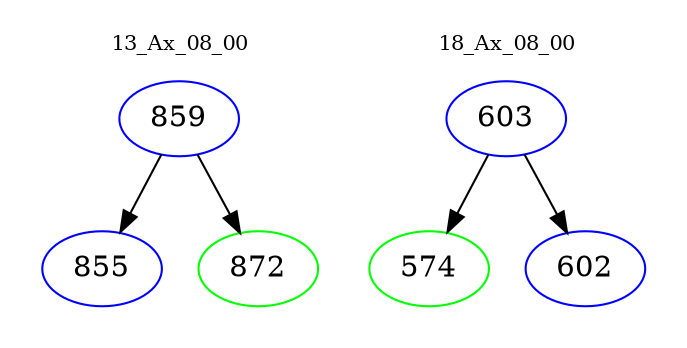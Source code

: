 digraph{
subgraph cluster_0 {
color = white
label = "13_Ax_08_00";
fontsize=10;
T0_859 [label="859", color="blue"]
T0_859 -> T0_855 [color="black"]
T0_855 [label="855", color="blue"]
T0_859 -> T0_872 [color="black"]
T0_872 [label="872", color="green"]
}
subgraph cluster_1 {
color = white
label = "18_Ax_08_00";
fontsize=10;
T1_603 [label="603", color="blue"]
T1_603 -> T1_574 [color="black"]
T1_574 [label="574", color="green"]
T1_603 -> T1_602 [color="black"]
T1_602 [label="602", color="blue"]
}
}

